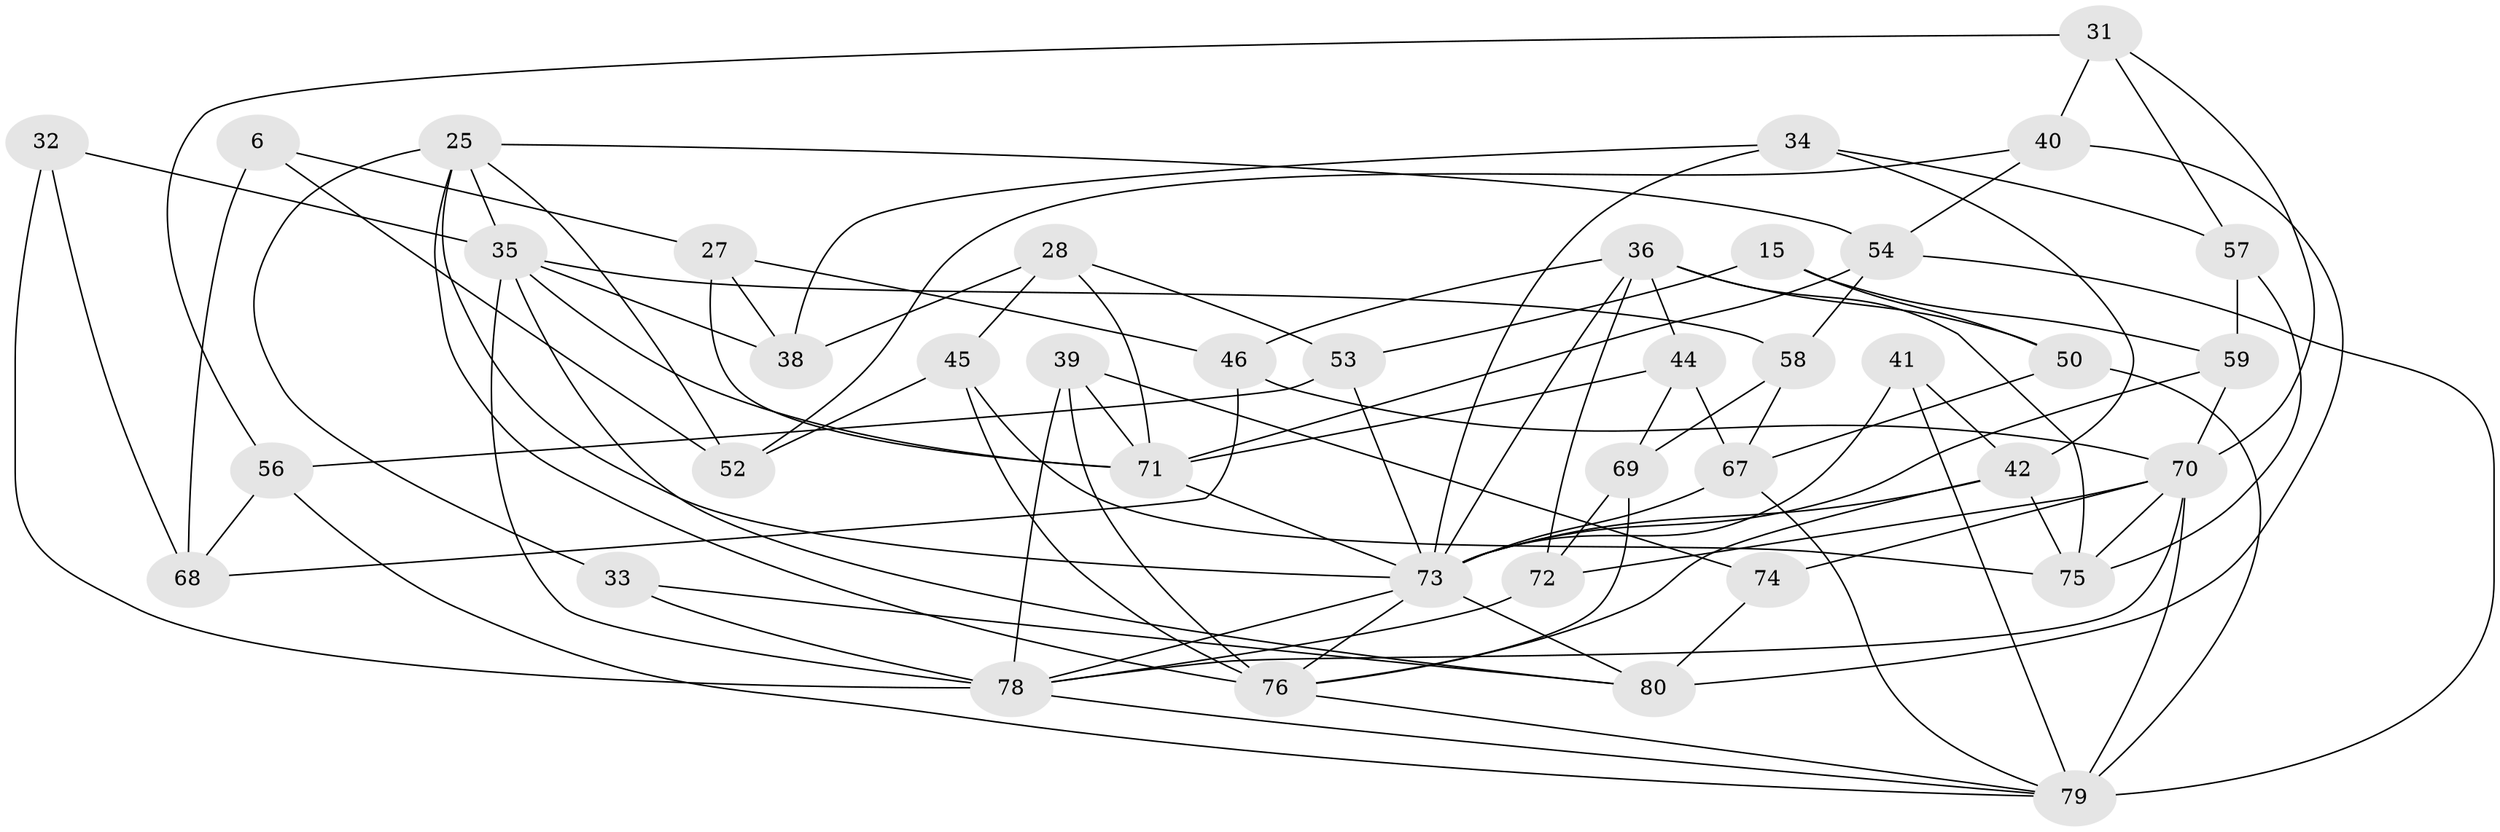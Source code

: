 // original degree distribution, {4: 1.0}
// Generated by graph-tools (version 1.1) at 2025/58/03/09/25 04:58:24]
// undirected, 40 vertices, 96 edges
graph export_dot {
graph [start="1"]
  node [color=gray90,style=filled];
  6;
  15;
  25 [super="+11+21"];
  27;
  28;
  31;
  32;
  33;
  34;
  35 [super="+3+14"];
  36 [super="+10"];
  38;
  39;
  40;
  41;
  42 [super="+20"];
  44;
  45;
  46;
  50 [super="+7"];
  52;
  53;
  54 [super="+18"];
  56;
  57 [super="+37"];
  58;
  59 [super="+30"];
  67 [super="+55"];
  68 [super="+66"];
  69;
  70 [super="+61+48"];
  71 [super="+65"];
  72 [super="+22"];
  73 [super="+26+64"];
  74;
  75 [super="+51"];
  76 [super="+17+63"];
  78 [super="+43+77"];
  79 [super="+23+62+49"];
  80 [super="+8"];
  6 -- 27;
  6 -- 52;
  6 -- 68 [weight=2];
  15 -- 53;
  15 -- 50 [weight=2];
  15 -- 59;
  25 -- 33;
  25 -- 54 [weight=2];
  25 -- 35;
  25 -- 52;
  25 -- 76 [weight=2];
  25 -- 73;
  27 -- 71;
  27 -- 46;
  27 -- 38;
  28 -- 53;
  28 -- 45;
  28 -- 38;
  28 -- 71;
  31 -- 57;
  31 -- 56;
  31 -- 40;
  31 -- 70;
  32 -- 68 [weight=2];
  32 -- 35;
  32 -- 78;
  33 -- 80;
  33 -- 78 [weight=2];
  34 -- 38;
  34 -- 42;
  34 -- 57;
  34 -- 73;
  35 -- 38;
  35 -- 80;
  35 -- 71;
  35 -- 58;
  35 -- 78 [weight=2];
  36 -- 72 [weight=2];
  36 -- 50;
  36 -- 75 [weight=2];
  36 -- 44;
  36 -- 46;
  36 -- 73;
  39 -- 74;
  39 -- 71;
  39 -- 78;
  39 -- 76;
  40 -- 52;
  40 -- 80;
  40 -- 54;
  41 -- 42 [weight=2];
  41 -- 79;
  41 -- 73;
  42 -- 73;
  42 -- 75;
  42 -- 76;
  44 -- 69;
  44 -- 67;
  44 -- 71;
  45 -- 52;
  45 -- 75;
  45 -- 76;
  46 -- 68;
  46 -- 70;
  50 -- 67 [weight=2];
  50 -- 79;
  53 -- 73;
  53 -- 56;
  54 -- 58;
  54 -- 71 [weight=2];
  54 -- 79 [weight=2];
  56 -- 68;
  56 -- 79;
  57 -- 75 [weight=2];
  57 -- 59 [weight=2];
  58 -- 69;
  58 -- 67;
  59 -- 70 [weight=2];
  59 -- 73 [weight=3];
  67 -- 79;
  67 -- 73;
  69 -- 76;
  69 -- 72;
  70 -- 72 [weight=2];
  70 -- 74;
  70 -- 75 [weight=2];
  70 -- 78;
  70 -- 79 [weight=2];
  71 -- 73;
  72 -- 78;
  73 -- 76;
  73 -- 78 [weight=3];
  73 -- 80;
  74 -- 80 [weight=2];
  76 -- 79;
  78 -- 79;
}
